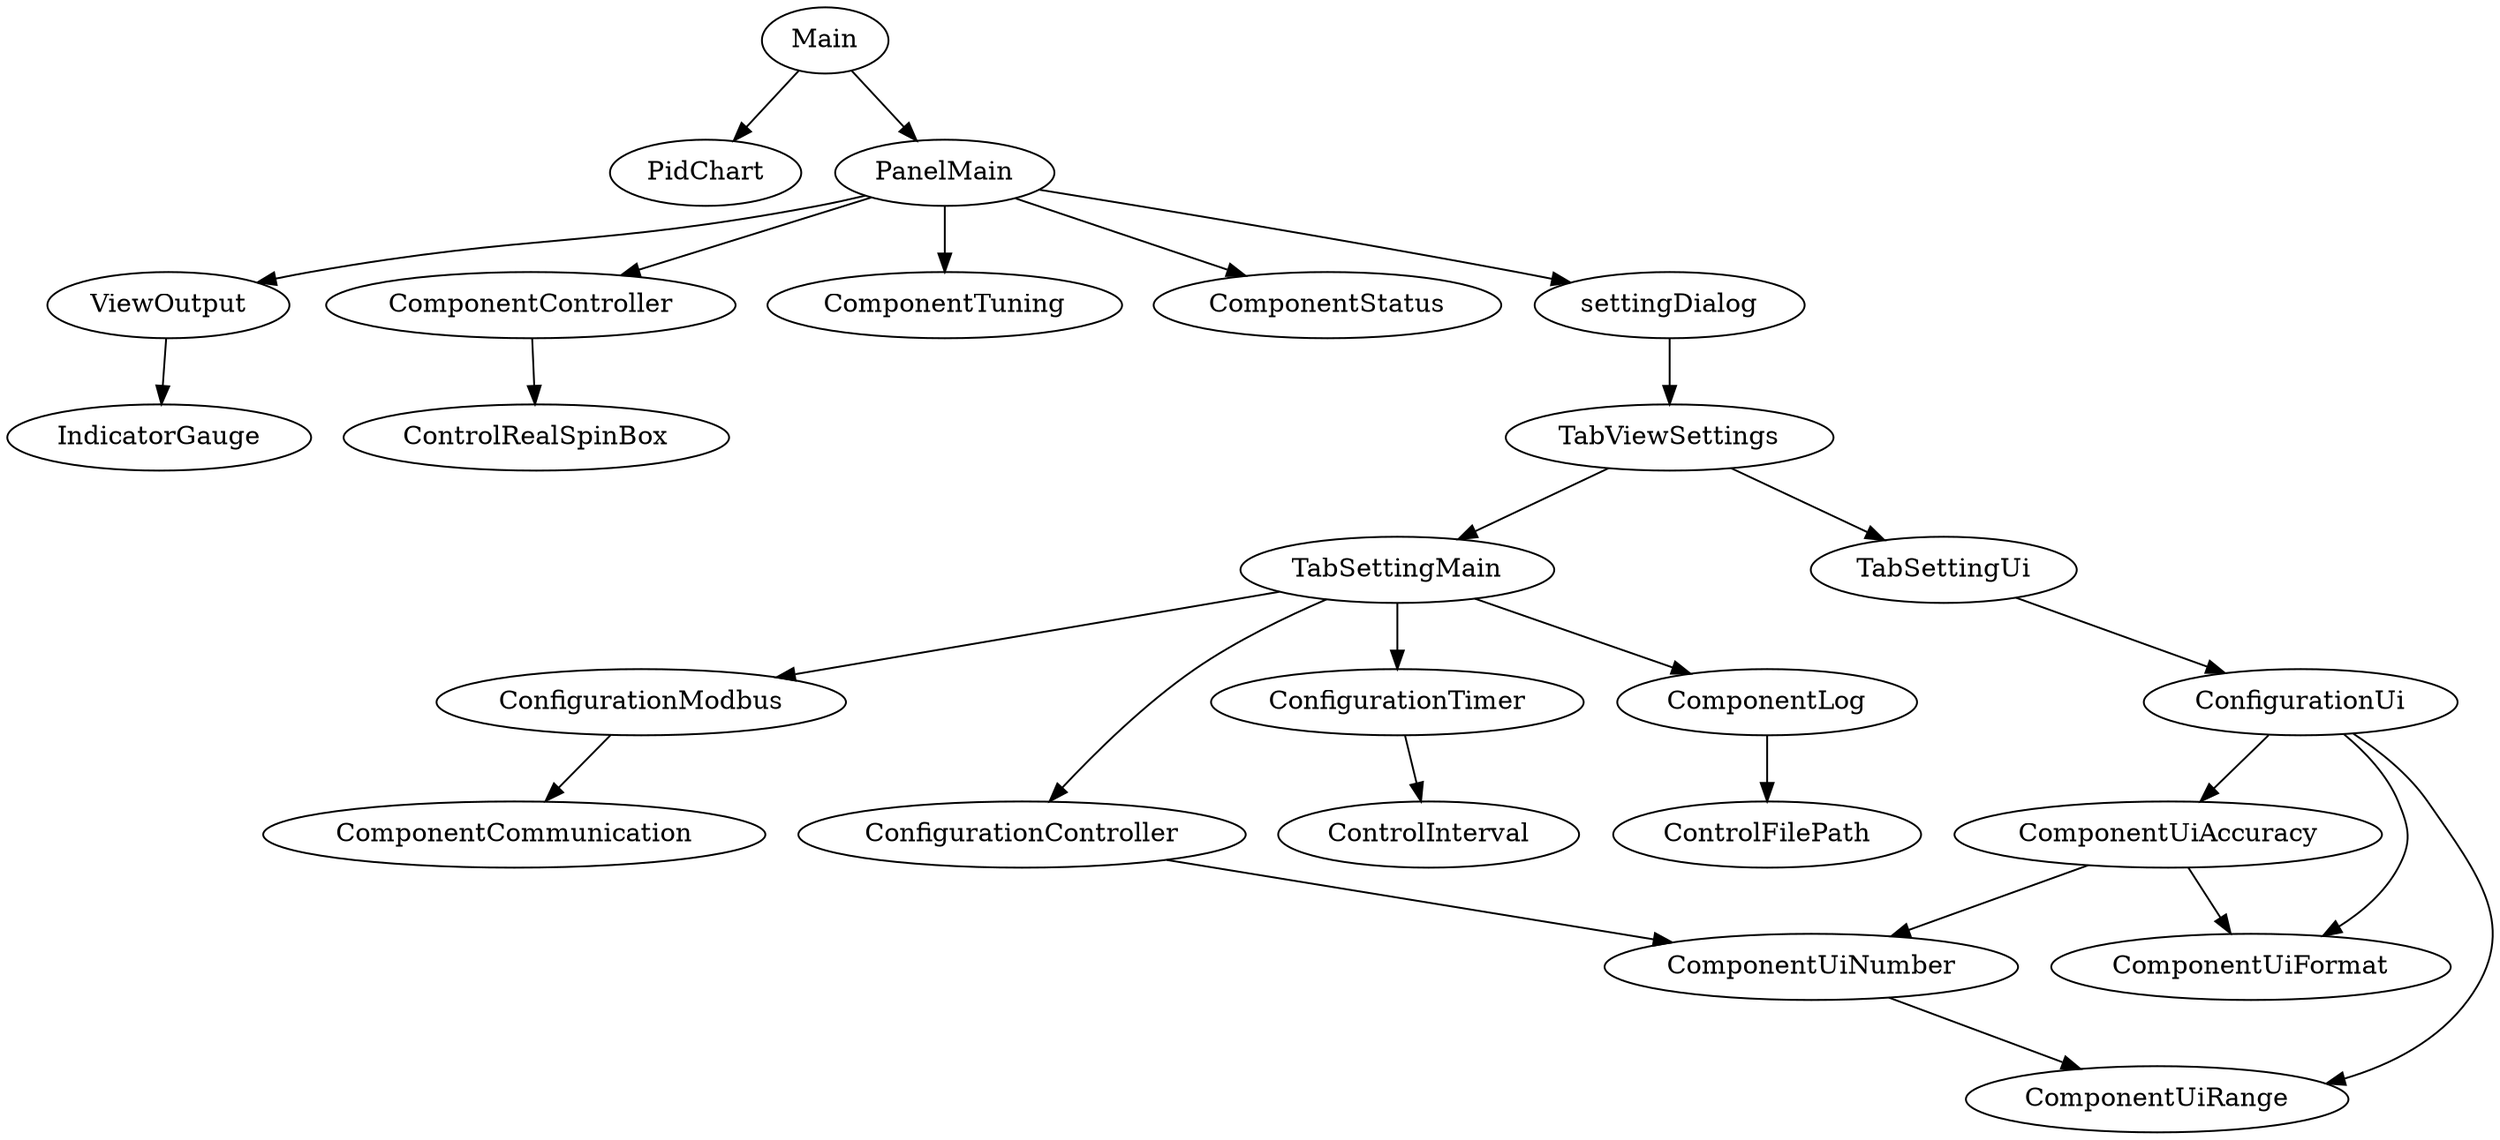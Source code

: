 digraph G {

  Main -> PidChart;
  Main -> PanelMain -> ViewOutput -> IndicatorGauge;
  PanelMain -> ComponentController -> ControlRealSpinBox;
  PanelMain -> ComponentTuning;
  PanelMain -> ComponentStatus;
  PanelMain -> settingDialog -> TabViewSettings -> TabSettingMain -> ConfigurationModbus -> ComponentCommunication;
  TabViewSettings -> TabSettingUi -> ConfigurationUi -> ComponentUiAccuracy -> ComponentUiFormat;
  ComponentUiAccuracy -> ComponentUiNumber -> ComponentUiRange;
  ConfigurationUi -> ComponentUiRange;
  ConfigurationUi -> ComponentUiFormat;
  TabSettingMain -> ConfigurationController -> ComponentUiNumber;
  TabSettingMain -> ConfigurationTimer -> ControlInterval;
  TabSettingMain -> ComponentLog -> ControlFilePath;
  
}
